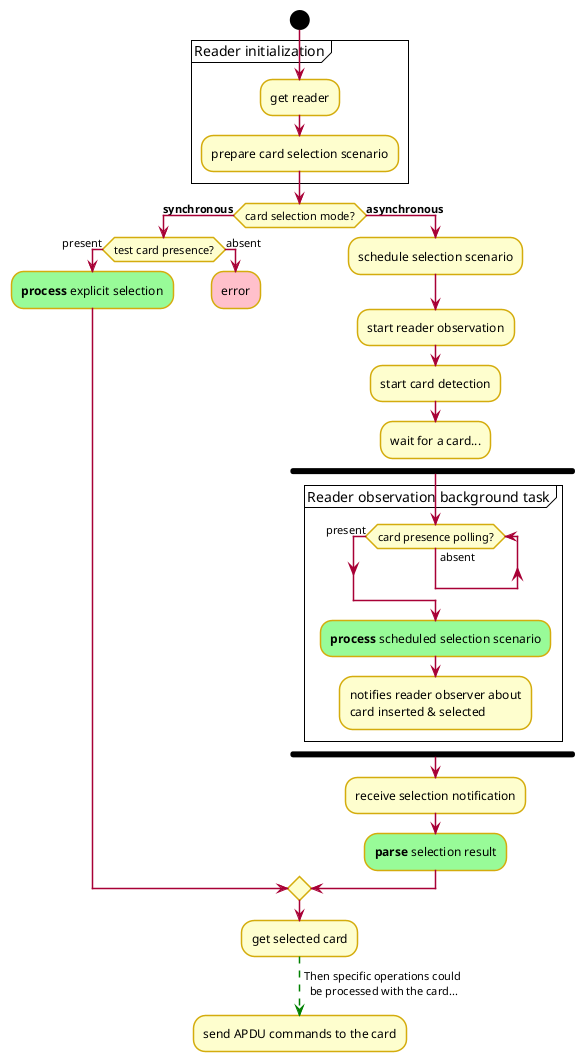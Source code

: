 @startuml
skin rose

'skinparam ClassBorderColor #F1C40F
skinparam ClassBorderColor #D4AC0D
skinparam stereotypeABorderColor #A9DCDF
skinparam stereotypeIBorderColor #B4A7E5
skinparam stereotypeCBorderColor #ADD1B2
skinparam stereotypeEBorderColor #EB93DF
skinparam shadowing false

skinparam StateBorderColor #D4AC0D
skinparam ActivityBorderColor #D4AC0D

' Red
skinparam ClassBackgroundColor<<red>> #FDEDEC
skinparam ClassBorderColor<<red>> #E74C3C
hide <<red>> stereotype
' Purple
skinparam ClassBackgroundColor<<purple>> #F4ECF7
skinparam ClassBorderColor<<purple>> #8E44AD
hide <<purple>> stereotype
' blue
skinparam ClassBackgroundColor<<blue>> #EBF5FB
skinparam ClassBorderColor<<blue>> #3498DB
hide <<blue>> stereotype
' Green
skinparam ClassBackgroundColor<<green>> #EAFAF1
skinparam ClassBorderColor<<green>> #2ECC71
hide <<green>> stereotype

' Orange
skinparam ClassBackgroundColor<<orange>> #FDF2E9
skinparam ClassBorderColor<<orange>> #E67E22
hide <<orange>> stereotype

' Grey
skinparam ClassBackgroundColor<<grey>> #EAECEE
skinparam ClassBorderColor<<grey>> #2C3E50
hide <<grey>> stereotype

start
partition "Reader initialization" {
''	:register plugin;
	:get reader;
	:prepare card selection scenario;
}

if (card selection mode?) then (**synchronous**)


    if (test card presence?) then (present)
'    !pragma useVerticalIf on
        #palegreen:**process** explicit selection;
    else (absent)
        #pink:error;
        kill
    endif


else (**asynchronous**)
    :schedule selection scenario;
    :start reader observation;
    :start card detection;
    :wait for a card...;
	detach
	fork
		partition "Reader observation background task" {
'		    :card presence polling:\n\tis card absent?;
		    while(card presence polling?) is (absent)
            endwhile (present)

            #palegreen:**process** scheduled selection scenario;
            :notifies reader observer about\ncard inserted & selected;
		}
	end fork
	detach
	:receive selection notification;
	#palegreen:**parse** selection result;
endif
	:get selected card;
-[#green,dashed]-> Then specific operations could
  be processed with the card...;
	:send APDU commands to the card;
@enduml
